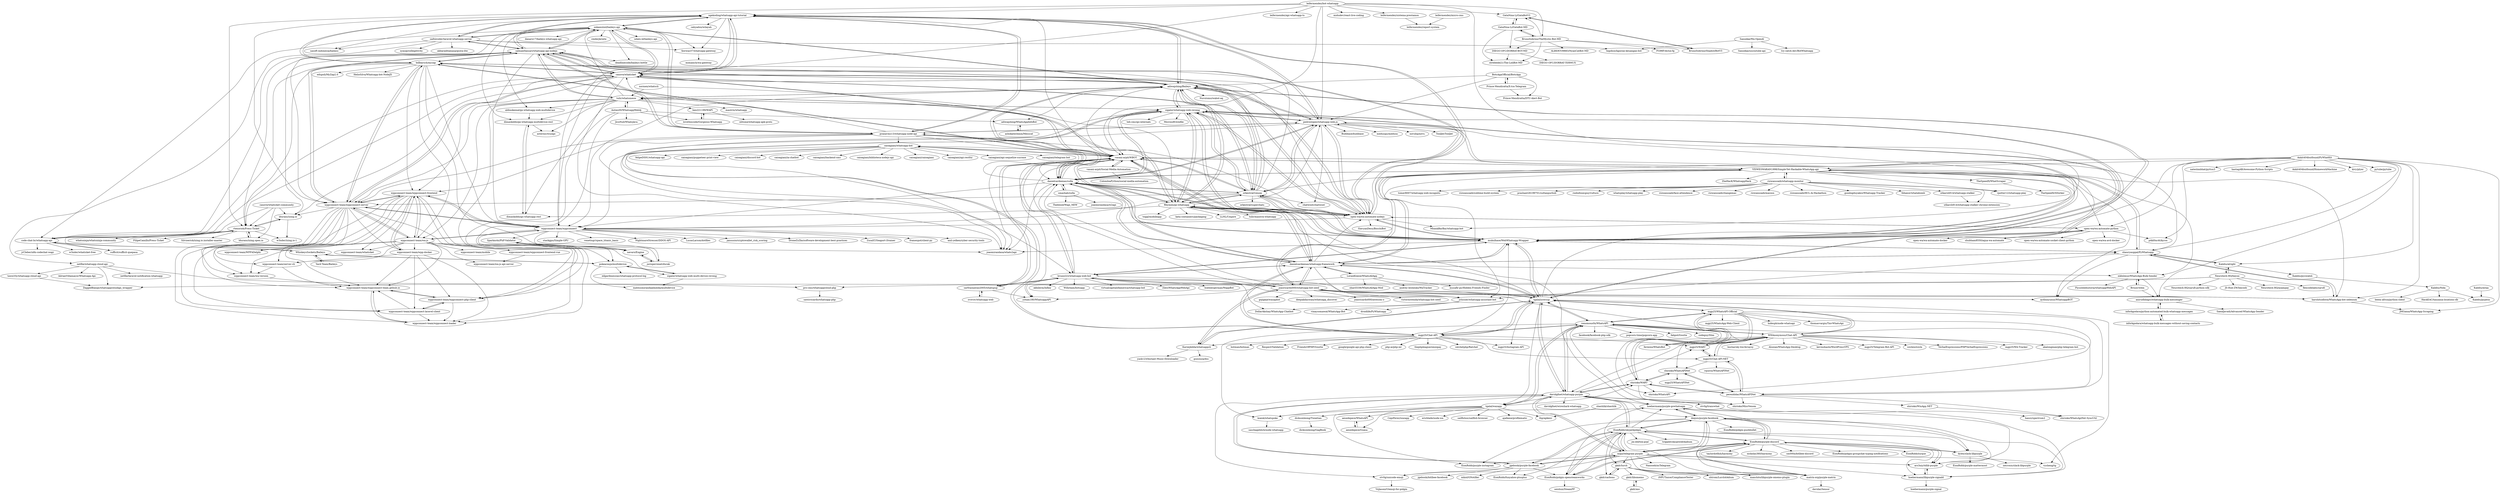 digraph G {
"GataNina-Li/GataBotV2" -> "GataNina-Li/GataBot-MD"
"GataNina-Li/GataBotV2" -> "BrunoSobrino/ShadowBotV3"
"ookamiiixd/baileys-api" -> "saifulcoder/laravel-whatsapp-server"
"ookamiiixd/baileys-api" -> "salman0ansari/whatsapp-api-nodejs"
"ookamiiixd/baileys-api" -> "ngekoding/whatsapp-api-tutorial"
"ookamiiixd/baileys-api" -> "ndalu-id/baileys-api"
"ookamiiixd/baileys-api" -> "fawwaz37/whatsapp-gateway"
"ookamiiixd/baileys-api" -> "code-chat-br/whatsapp-api"
"ookamiiixd/baileys-api" -> "adiwajshing/Baileys"
"ookamiiixd/baileys-api" -> "dimaskiddo/go-whatsapp-multidevice-rest"
"ookamiiixd/baileys-api" -> "danarn17/baileys-whatsapp-api"
"ookamiiixd/baileys-api" -> "pranavms13/whatsapp-node-api"
"ookamiiixd/baileys-api" -> "deadlinecode/baileys-bottle"
"ookamiiixd/baileys-api" -> "canove/whaticket"
"ookamiiixd/baileys-api" -> "wppconnect-team/wppconnect-server"
"ookamiiixd/baileys-api" -> "cinderjk/zete"
"ookamiiixd/baileys-api" -> "aldinokemal/go-whatsapp-web-multidevice"
"pedroslopez/whatsapp-web.js" -> "adiwajshing/Baileys"
"pedroslopez/whatsapp-web.js" -> "orkestral/venom"
"pedroslopez/whatsapp-web.js" -> "open-wa/wa-automate-nodejs"
"pedroslopez/whatsapp-web.js" -> "danielcardeenas/sulla"
"pedroslopez/whatsapp-web.js" -> "ngekoding/whatsapp-api-tutorial"
"pedroslopez/whatsapp-web.js" -> "canove/whaticket"
"pedroslopez/whatsapp-web.js" -> "wppconnect-team/wppconnect"
"pedroslopez/whatsapp-web.js" -> "mukulhase/WebWhatsapp-Wrapper"
"pedroslopez/whatsapp-web.js" -> "sigalor/whatsapp-web-reveng"
"pedroslopez/whatsapp-web.js" -> "ToolJet/ToolJet" ["e"=1]
"pedroslopez/whatsapp-web.js" -> "pranavms13/whatsapp-node-api"
"pedroslopez/whatsapp-web.js" -> "Budibase/budibase" ["e"=1]
"pedroslopez/whatsapp-web.js" -> "medusajs/medusa" ["e"=1]
"pedroslopez/whatsapp-web.js" -> "novuhq/novu" ["e"=1]
"pedroslopez/whatsapp-web.js" -> "chatwoot/chatwoot" ["e"=1]
"adiwajshing/Baileys" -> "pedroslopez/whatsapp-web.js"
"adiwajshing/Baileys" -> "open-wa/wa-automate-nodejs"
"adiwajshing/Baileys" -> "orkestral/venom"
"adiwajshing/Baileys" -> "salman0ansari/whatsapp-api-nodejs"
"adiwajshing/Baileys" -> "wppconnect-team/wppconnect"
"adiwajshing/Baileys" -> "sigalor/whatsapp-web-reveng"
"adiwajshing/Baileys" -> "ookamiiixd/baileys-api"
"adiwajshing/Baileys" -> "danielcardeenas/sulla"
"adiwajshing/Baileys" -> "canove/whaticket"
"adiwajshing/Baileys" -> "adiwajshing/WhatsAppInfoBot"
"adiwajshing/Baileys" -> "Rhymen/go-whatsapp"
"adiwajshing/Baileys" -> "tulir/whatsmeow"
"adiwajshing/Baileys" -> "Nurutomo/wabot-aq" ["e"=1]
"adiwajshing/Baileys" -> "mukulhase/WebWhatsapp-Wrapper"
"adiwajshing/Baileys" -> "ngekoding/whatsapp-api-tutorial"
"Kalebu/Nida" -> "HackEAC/tanzania-locations-db"
"Kalebu/Nida" -> "beem-africa/python-client"
"Kalebu/Nida" -> "Kalebu/pypesa"
"aesedepece/WhatsAPI" -> "aesedepece/Guasa"
"WHAnonymous/Chat-API" -> "mgp25/WART"
"WHAnonymous/Chat-API" -> "mgp25/Chat-API-NET"
"WHAnonymous/Chat-API" -> "mgp25/Telegram-Bot-API"
"WHAnonymous/Chat-API" -> "tgalal/yowsup"
"WHAnonymous/Chat-API" -> "venomous0x/WhatsAPI"
"WHAnonymous/Chat-API" -> "KarimJedda/whatsappcli"
"WHAnonymous/Chat-API" -> "icicleio/icicle" ["e"=1]
"WHAnonymous/Chat-API" -> "fermino/WhatsBot"
"WHAnonymous/Chat-API" -> "VerbalExpressions/PHPVerbalExpressions" ["e"=1]
"WHAnonymous/Chat-API" -> "mgp25/WA-Tracker"
"WHAnonymous/Chat-API" -> "akalongman/php-telegram-bot" ["e"=1]
"WHAnonymous/Chat-API" -> "davidgfnet/whatsapp-purple"
"WHAnonymous/Chat-API" -> "bocharsky-bw/Arrayzy" ["e"=1]
"WHAnonymous/Chat-API" -> "Aluxian/WhatsApp-Desktop" ["e"=1]
"WHAnonymous/Chat-API" -> "kevinohashi/WordPressVPS" ["e"=1]
"leifermendez/bot-whatsapp" -> "leifermendez/api-whatsapp-ts"
"leifermendez/bot-whatsapp" -> "pedroslopez/whatsapp-web.js"
"leifermendez/bot-whatsapp" -> "leifermendez/sistema-prestamos"
"leifermendez/bot-whatsapp" -> "canove/whaticket"
"leifermendez/bot-whatsapp" -> "vasani-arpit/WBOT"
"leifermendez/bot-whatsapp" -> "GataNina-Li/GataBotV2"
"leifermendez/bot-whatsapp" -> "ngekoding/whatsapp-api-tutorial"
"leifermendez/bot-whatsapp" -> "midudev/react-live-coding" ["e"=1]
"leifermendez/bot-whatsapp" -> "rtenorioh/Press-Ticket"
"leifermendez/bot-whatsapp" -> "MhankBarBar/whatsapp-bot" ["e"=1]
"leifermendez/bot-whatsapp" -> "BrunoSobrino/TheMystic-Bot-MD"
"orkestral/venom" -> "pedroslopez/whatsapp-web.js"
"orkestral/venom" -> "open-wa/wa-automate-nodejs"
"orkestral/venom" -> "adiwajshing/Baileys"
"orkestral/venom" -> "wppconnect-team/wppconnect"
"orkestral/venom" -> "danielcardeenas/sulla"
"orkestral/venom" -> "billbarsch/myzap"
"orkestral/venom" -> "canove/whaticket"
"orkestral/venom" -> "mukulhase/WebWhatsapp-Wrapper"
"orkestral/venom" -> "wppconnect-team/wppconnect-server"
"orkestral/venom" -> "sigalor/whatsapp-web-reveng"
"orkestral/venom" -> "salman0ansari/whatsapp-api-nodejs"
"orkestral/venom" -> "vasani-arpit/WBOT"
"orkestral/venom" -> "chatwoot/chatwoot" ["e"=1]
"orkestral/venom" -> "Rhymen/go-whatsapp"
"orkestral/venom" -> "orkestral/superchats"
"shashlik/shashlik" -> "thp/apkenv"
"GataNina-Li/GataBot-MD" -> "elrebelde21/The-LoliBot-MD"
"GataNina-Li/GataBot-MD" -> "GataNina-Li/GataBotV2"
"GataNina-Li/GataBot-MD" -> "BrunoSobrino/TheMystic-Bot-MD"
"GataNina-Li/GataBot-MD" -> "DIEGO-OFC/DORRAT-BOT-MD"
"Rhymen/go-whatsapp" -> "tulir/whatsmeow"
"Rhymen/go-whatsapp" -> "sigalor/whatsapp-web-reveng"
"Rhymen/go-whatsapp" -> "dimaskiddo/go-whatsapp-rest"
"Rhymen/go-whatsapp" -> "adiwajshing/Baileys"
"Rhymen/go-whatsapp" -> "mukulhase/WebWhatsapp-Wrapper"
"Rhymen/go-whatsapp" -> "tulir/mautrix-whatsapp" ["e"=1]
"Rhymen/go-whatsapp" -> "danielcardeenas/sulla"
"Rhymen/go-whatsapp" -> "open-wa/wa-automate-nodejs"
"Rhymen/go-whatsapp" -> "danielcardeenas/whatsapp-framework"
"Rhymen/go-whatsapp" -> "hoehermann/purple-gowhatsapp"
"Rhymen/go-whatsapp" -> "toggl/mobileapp" ["e"=1]
"Rhymen/go-whatsapp" -> "pedroslopez/whatsapp-web.js"
"Rhymen/go-whatsapp" -> "kata-containers/packaging" ["e"=1]
"Rhymen/go-whatsapp" -> "LLNL/Umpire" ["e"=1]
"Rhymen/go-whatsapp" -> "orkestral/venom"
"mgp25/Chat-API" -> "tgalal/yowsup"
"mgp25/Chat-API" -> "mgp25/Instagram-API" ["e"=1]
"mgp25/Chat-API" -> "mgp25/WART"
"mgp25/Chat-API" -> "sigalor/whatsapp-web-reveng"
"mgp25/Chat-API" -> "venomous0x/WhatsAPI"
"mgp25/Chat-API" -> "mgp25/Chat-API-NET"
"mgp25/Chat-API" -> "botman/botman" ["e"=1]
"mgp25/Chat-API" -> "danielcardeenas/whatsapp-framework"
"mgp25/Chat-API" -> "Respect/Validation" ["e"=1]
"mgp25/Chat-API" -> "FriendsOfPHP/Goutte" ["e"=1]
"mgp25/Chat-API" -> "google/google-api-php-client" ["e"=1]
"mgp25/Chat-API" -> "php-ai/php-ml" ["e"=1]
"mgp25/Chat-API" -> "mukulhase/WebWhatsapp-Wrapper"
"mgp25/Chat-API" -> "thephpleague/omnipay" ["e"=1]
"mgp25/Chat-API" -> "ratchetphp/Ratchet" ["e"=1]
"tgalal/yowsup" -> "mgp25/Chat-API"
"tgalal/yowsup" -> "venomous0x/WhatsAPI"
"tgalal/yowsup" -> "danielcardeenas/whatsapp-framework"
"tgalal/yowsup" -> "sigalor/whatsapp-web-reveng"
"tgalal/yowsup" -> "mukulhase/WebWhatsapp-Wrapper"
"tgalal/yowsup" -> "joaoricardo000/whatsapp-bot-seed"
"tgalal/yowsup" -> "davidgfnet/whatsapp-purple"
"tgalal/yowsup" -> "WHAnonymous/Chat-API"
"tgalal/yowsup" -> "tgalal/wazapp"
"tgalal/yowsup" -> "vysheng/tg" ["e"=1]
"tgalal/yowsup" -> "mgp25/WhatsAPI-Official"
"tgalal/yowsup" -> "Rhymen/go-whatsapp"
"tgalal/yowsup" -> "pedroslopez/whatsapp-web.js"
"tgalal/yowsup" -> "KarimJedda/whatsappcli"
"tgalal/yowsup" -> "mgp25/Instagram-API" ["e"=1]
"BotsAppOfficial/BotsApp" -> "Prince-Mendiratta/X-tra-Telegram"
"BotsAppOfficial/BotsApp" -> "Prince-Mendiratta/DTU-Alert-Bot"
"BotsAppOfficial/BotsApp" -> "adiwajshing/Baileys"
"BotsAppOfficial/BotsApp" -> "pedroslopez/whatsapp-web.js"
"Prince-Mendiratta/X-tra-Telegram" -> "BotsAppOfficial/BotsApp"
"Prince-Mendiratta/X-tra-Telegram" -> "Prince-Mendiratta/DTU-Alert-Bot"
"vasani-arpit/WBOT" -> "danielcardeenas/sulla"
"vasani-arpit/WBOT" -> "sarfraznawaz2005/whatspup"
"vasani-arpit/WBOT" -> "bruno222/whatsapp-web-bot"
"vasani-arpit/WBOT" -> "mukulhase/WebWhatsapp-Wrapper"
"vasani-arpit/WBOT" -> "joaomirandasa/whats2api"
"vasani-arpit/WBOT" -> "vasani-arpit/Social-Media-Automation"
"vasani-arpit/WBOT" -> "open-wa/wa-automate-nodejs"
"vasani-arpit/WBOT" -> "canove/whaticket"
"vasani-arpit/WBOT" -> "caioagiani/whatsapp-bot"
"vasani-arpit/WBOT" -> "danielcardeenas/whatsapp-framework"
"vasani-arpit/WBOT" -> "pranavms13/whatsapp-node-api"
"vasani-arpit/WBOT" -> "VISWESWARAN1998/Simple-Yet-Hackable-WhatsApp-api"
"vasani-arpit/WBOT" -> "yotam180/WhatsappAPI"
"vasani-arpit/WBOT" -> "adiwajshing/Baileys"
"vasani-arpit/WBOT" -> "orkestral/venom"
"Ankit404butfound/PyWhatKit" -> "shauryauppal/PyWhatsapp"
"Ankit404butfound/PyWhatKit" -> "Kalebu/alright"
"Ankit404butfound/PyWhatKit" -> "nateshmbhat/pyttsx3" ["e"=1]
"Ankit404butfound/PyWhatKit" -> "open-wa/wa-automate-python"
"Ankit404butfound/PyWhatKit" -> "hastagAB/Awesome-Python-Scripts" ["e"=1]
"Ankit404butfound/PyWhatKit" -> "mukulhase/WebWhatsapp-Wrapper"
"Ankit404butfound/PyWhatKit" -> "p4kl0nc4t/kyros"
"Ankit404butfound/PyWhatKit" -> "Ankit404butfound/HomeworkMachine"
"Ankit404butfound/PyWhatKit" -> "anirudhbagri/whatsapp-bulk-messenger"
"Ankit404butfound/PyWhatKit" -> "VISWESWARAN1998/Simple-Yet-Hackable-WhatsApp-api"
"Ankit404butfound/PyWhatKit" -> "kivy/plyer" ["e"=1]
"Ankit404butfound/PyWhatKit" -> "harshitsidhwa/WhatsApp-bot-selenium"
"Ankit404butfound/PyWhatKit" -> "JMGama/WhatsApp-Scraping"
"Ankit404butfound/PyWhatKit" -> "orkestral/venom"
"Ankit404butfound/PyWhatKit" -> "pytube/pytube" ["e"=1]
"normen/whatscli" -> "Rhymen/go-whatsapp"
"normen/whatscli" -> "tulir/whatsmeow"
"tulir/whatsmeow" -> "Rhymen/go-whatsapp"
"tulir/whatsmeow" -> "aldinokemal/go-whatsapp-web-multidevice"
"tulir/whatsmeow" -> "dimaskiddo/go-whatsapp-multidevice-rest"
"tulir/whatsmeow" -> "mautrix/whatsapp" ["e"=1]
"tulir/whatsmeow" -> "adiwajshing/Baileys"
"tulir/whatsmeow" -> "dimaskiddo/go-whatsapp-rest"
"tulir/whatsmeow" -> "wppconnect-team/wa-js"
"tulir/whatsmeow" -> "pokearaujo/multidevice"
"tulir/whatsmeow" -> "salman0ansari/whatsapp-api-nodejs"
"tulir/whatsmeow" -> "ookamiiixd/baileys-api"
"tulir/whatsmeow" -> "wppconnect-team/wppconnect-server"
"tulir/whatsmeow" -> "Auties00/WhatsappWeb4j"
"tulir/whatsmeow" -> "sigalor/whatsapp-web-reveng"
"tulir/whatsmeow" -> "asternic/wuzapi"
"tulir/whatsmeow" -> "ben221199/WAPI"
"KarimJedda/whatsappcli" -> "joaoricardo000/whatsapp-bot-seed"
"KarimJedda/whatsappcli" -> "yask123/Instant-Music-Downloader" ["e"=1]
"KarimJedda/whatsappcli" -> "tgalal/yowsup"
"KarimJedda/whatsappcli" -> "guisouza/dss" ["e"=1]
"salman0ansari/whatsapp-api-nodejs" -> "ookamiiixd/baileys-api"
"salman0ansari/whatsapp-api-nodejs" -> "wppconnect-team/wppconnect-server"
"salman0ansari/whatsapp-api-nodejs" -> "canove/whaticket"
"salman0ansari/whatsapp-api-nodejs" -> "code-chat-br/whatsapp-api"
"salman0ansari/whatsapp-api-nodejs" -> "adiwajshing/Baileys"
"salman0ansari/whatsapp-api-nodejs" -> "rtenorioh/Press-Ticket"
"salman0ansari/whatsapp-api-nodejs" -> "wppconnect-team/wppconnect"
"salman0ansari/whatsapp-api-nodejs" -> "ngekoding/whatsapp-api-tutorial"
"salman0ansari/whatsapp-api-nodejs" -> "saifulcoder/laravel-whatsapp-server"
"salman0ansari/whatsapp-api-nodejs" -> "ldurans/izing.io"
"salman0ansari/whatsapp-api-nodejs" -> "pranavms13/whatsapp-node-api"
"salman0ansari/whatsapp-api-nodejs" -> "billbarsch/myzap"
"salman0ansari/whatsapp-api-nodejs" -> "tulir/whatsmeow"
"salman0ansari/whatsapp-api-nodejs" -> "open-wa/wa-automate-nodejs"
"salman0ansari/whatsapp-api-nodejs" -> "deadlinecode/baileys-bottle"
"open-wa/wa-automate-python" -> "open-wa/wa-automate-socket-client-python"
"open-wa/wa-automate-python" -> "open-wa/wa-automate-nodejs"
"open-wa/wa-automate-python" -> "open-wa/wa-avd-docker"
"open-wa/wa-automate-python" -> "p4kl0nc4t/kyros"
"open-wa/wa-automate-python" -> "open-wa/wa-automate-docker"
"open-wa/wa-automate-python" -> "mukulhase/WebWhatsapp-Wrapper"
"open-wa/wa-automate-python" -> "shubham8550/aqua-wa-automate"
"venomous0x/WhatsAPI" -> "tgalal/yowsup"
"venomous0x/WhatsAPI" -> "mgp25/WhatsAPI-Official"
"venomous0x/WhatsAPI" -> "tgalal/wazapp"
"venomous0x/WhatsAPI" -> "davidgfnet/whatsapp-purple"
"venomous0x/WhatsAPI" -> "shirioko/MissVenom"
"venomous0x/WhatsAPI" -> "mgp25/Chat-API"
"venomous0x/WhatsAPI" -> "shirioko/WART"
"venomous0x/WhatsAPI" -> "perezdidac/WhatsAPINet"
"venomous0x/WhatsAPI" -> "WHAnonymous/Chat-API"
"venomous0x/WhatsAPI" -> "facebook/facebook-php-sdk" ["e"=1]
"venomous0x/WhatsAPI" -> "koenk/whatspoke"
"venomous0x/WhatsAPI" -> "shirioko/WhatsAPI"
"venomous0x/WhatsAPI" -> "popcorn-time/popcorn-app" ["e"=1]
"venomous0x/WhatsAPI" -> "fabpot/Goutte" ["e"=1]
"venomous0x/WhatsAPI" -> "codeguy/Slim" ["e"=1]
"ben221199/WAPI" -> "lovethiscode/Gorgeous-Whatsapp"
"ben221199/WAPI" -> "nlitsme/whatsapp-apk-proto"
"sigalor/whatsapp-web-reveng" -> "Rhymen/go-whatsapp"
"sigalor/whatsapp-web-reveng" -> "mukulhase/WebWhatsapp-Wrapper"
"sigalor/whatsapp-web-reveng" -> "adiwajshing/Baileys"
"sigalor/whatsapp-web-reveng" -> "tgalal/yowsup"
"sigalor/whatsapp-web-reveng" -> "open-wa/wa-automate-nodejs"
"sigalor/whatsapp-web-reveng" -> "pedroslopez/whatsapp-web.js"
"sigalor/whatsapp-web-reveng" -> "danielcardeenas/sulla"
"sigalor/whatsapp-web-reveng" -> "orkestral/venom"
"sigalor/whatsapp-web-reveng" -> "mgp25/Chat-API"
"sigalor/whatsapp-web-reveng" -> "tulir/whatsmeow"
"sigalor/whatsapp-web-reveng" -> "danielcardeenas/whatsapp-framework"
"sigalor/whatsapp-web-reveng" -> "teh-cmc/go-internals" ["e"=1]
"sigalor/whatsapp-web-reveng" -> "vasani-arpit/WBOT"
"sigalor/whatsapp-web-reveng" -> "Microsoft/winfile" ["e"=1]
"sigalor/whatsapp-web-reveng" -> "bruno222/whatsapp-web-bot"
"mgp25/Chat-API-NET" -> "mgp25/WART"
"mgp25/Chat-API-NET" -> "perezdidac/WhatsAPINet"
"mgp25/Chat-API-NET" -> "shirioko/WhatsAPINet"
"mgp25/Chat-API-NET" -> "WHAnonymous/Chat-API"
"mgp25/Chat-API-NET" -> "rquiroz/WhatsAPINet"
"mukulhase/WebWhatsapp-Wrapper" -> "danielcardeenas/sulla"
"mukulhase/WebWhatsapp-Wrapper" -> "sigalor/whatsapp-web-reveng"
"mukulhase/WebWhatsapp-Wrapper" -> "vasani-arpit/WBOT"
"mukulhase/WebWhatsapp-Wrapper" -> "open-wa/wa-automate-nodejs"
"mukulhase/WebWhatsapp-Wrapper" -> "danielcardeenas/whatsapp-framework"
"mukulhase/WebWhatsapp-Wrapper" -> "Rhymen/go-whatsapp"
"mukulhase/WebWhatsapp-Wrapper" -> "shauryauppal/PyWhatsapp"
"mukulhase/WebWhatsapp-Wrapper" -> "orkestral/venom"
"mukulhase/WebWhatsapp-Wrapper" -> "pedroslopez/whatsapp-web.js"
"mukulhase/WebWhatsapp-Wrapper" -> "VISWESWARAN1998/Simple-Yet-Hackable-WhatsApp-api"
"mukulhase/WebWhatsapp-Wrapper" -> "adiwajshing/Baileys"
"mukulhase/WebWhatsapp-Wrapper" -> "open-wa/wa-automate-python"
"mukulhase/WebWhatsapp-Wrapper" -> "tgalal/yowsup"
"mukulhase/WebWhatsapp-Wrapper" -> "bruno222/whatsapp-web-bot"
"mukulhase/WebWhatsapp-Wrapper" -> "joaomirandasa/whats2api"
"dequis/purple-facebook" -> "EionRobb/skype4pidgin"
"dequis/purple-facebook" -> "EionRobb/purple-discord"
"dequis/purple-facebook" -> "hoehermann/purple-gowhatsapp"
"dequis/purple-facebook" -> "majn/telegram-purple"
"dequis/purple-facebook" -> "dylex/slack-libpurple"
"dequis/purple-facebook" -> "matrix-org/purple-matrix"
"dequis/purple-facebook" -> "hoehermann/libpurple-signald"
"dequis/purple-facebook" -> "EionRobb/purple-instagram"
"dequis/purple-facebook" -> "EionRobb/pidgin-opensteamworks"
"dequis/purple-facebook" -> "ars3niy/tdlib-purple"
"dequis/purple-facebook" -> "EionRobb/pidgin-pushbullet"
"danielcardeenas/whatsapp-framework" -> "danielcardeenas/sulla"
"danielcardeenas/whatsapp-framework" -> "VISWESWARAN1998/Simple-Yet-Hackable-WhatsApp-api"
"danielcardeenas/whatsapp-framework" -> "mukulhase/WebWhatsapp-Wrapper"
"danielcardeenas/whatsapp-framework" -> "tgalal/yowsup"
"danielcardeenas/whatsapp-framework" -> "joaoricardo000/whatsapp-bot-seed"
"danielcardeenas/whatsapp-framework" -> "vasani-arpit/WBOT"
"danielcardeenas/whatsapp-framework" -> "jctissier/whatsapp-assistant-bot"
"danielcardeenas/whatsapp-framework" -> "bruno222/whatsapp-web-bot"
"danielcardeenas/whatsapp-framework" -> "Rhymen/go-whatsapp"
"danielcardeenas/whatsapp-framework" -> "sigalor/whatsapp-web-reveng"
"danielcardeenas/whatsapp-framework" -> "shauryauppal/PyWhatsapp"
"danielcardeenas/whatsapp-framework" -> "nikhilmuz/WhatsApp-Bulk-Sender"
"danielcardeenas/whatsapp-framework" -> "mgp25/Chat-API"
"danielcardeenas/whatsapp-framework" -> "LoranKloeze/WhatsAllApp"
"danielcardeenas/whatsapp-framework" -> "open-wa/wa-automate-nodejs"
"netflie/whatsapp-cloud-api" -> "pro-cms/whatsappcloud-php"
"netflie/whatsapp-cloud-api" -> "netflie/laravel-notification-whatsapp"
"netflie/whatsapp-cloud-api" -> "DaggieBlanqx/whatsappcloudapi_wrapper"
"netflie/whatsapp-cloud-api" -> "tawn33y/whatsapp-cloud-api"
"netflie/whatsapp-cloud-api" -> "AdrianVillamayor/Whatsapp-Api"
"majn/telegram-purple" -> "EionRobb/skype4pidgin"
"majn/telegram-purple" -> "ars3niy/tdlib-purple"
"majn/telegram-purple" -> "dequis/purple-facebook"
"majn/telegram-purple" -> "EionRobb/purple-discord"
"majn/telegram-purple" -> "EionRobb/pidgin-opensteamworks"
"majn/telegram-purple" -> "davidgfnet/whatsapp-purple"
"majn/telegram-purple" -> "jgeboski/purple-facebook"
"majn/telegram-purple" -> "stv0g/unicode-emoji"
"majn/telegram-purple" -> "hoehermann/purple-gowhatsapp"
"majn/telegram-purple" -> "gkdr/lurch"
"majn/telegram-purple" -> "hoehermann/libpurple-signald"
"majn/telegram-purple" -> "matrix-org/purple-matrix"
"majn/telegram-purple" -> "vysheng/tg" ["e"=1]
"majn/telegram-purple" -> "EionRobb/purple-instagram"
"majn/telegram-purple" -> "Nanoseb/ncTelegram" ["e"=1]
"saifulcoder/laravel-whatsapp-server" -> "ookamiiixd/baileys-api"
"saifulcoder/laravel-whatsapp-server" -> "fawwaz37/whatsapp-gateway"
"saifulcoder/laravel-whatsapp-server" -> "uasoft-indonesia/badaso" ["e"=1]
"saifulcoder/laravel-whatsapp-server" -> "ngekoding/whatsapp-api-tutorial"
"saifulcoder/laravel-whatsapp-server" -> "syauqi/collegetivity" ["e"=1]
"saifulcoder/laravel-whatsapp-server" -> "akbaraditamasp/guwa-lite"
"saifulcoder/laravel-whatsapp-server" -> "salman0ansari/whatsapp-api-nodejs"
"saifulcoder/laravel-whatsapp-server" -> "tegohsx/laporan-keuangan-bot"
"saifulcoder/laravel-whatsapp-server" -> "netflie/whatsapp-cloud-api"
"tgalal/wazapp" -> "CepiPerez/wazapp"
"tgalal/wazapp" -> "ericblade/node-wa"
"tgalal/wazapp" -> "koenk/whatspoke"
"tgalal/wazapp" -> "dicksonleong/Tweetian"
"tgalal/wazapp" -> "venomous0x/WhatsAPI"
"tgalal/wazapp" -> "sailfishos/sailfish-browser" ["e"=1]
"tgalal/wazapp" -> "shirioko/WART"
"tgalal/wazapp" -> "thp/apkenv"
"tgalal/wazapp" -> "ajalkane/profilematic"
"tgalal/wazapp" -> "aesedepece/WhatsAPI"
"tgalal/wazapp" -> "aesedepece/Guasa"
"vasani-arpit/Social-Media-Automation" -> "ColombiaPython/social-media-automation"
"vasani-arpit/Social-Media-Automation" -> "vasani-arpit/WBOT"
"perezdidac/WhatsAPINet" -> "shirioko/WhatsAPINet"
"perezdidac/WhatsAPINet" -> "shirioko/WinApp.NET"
"perezdidac/WhatsAPINet" -> "shirioko/MissVenom"
"perezdidac/WhatsAPINet" -> "shirioko/WART"
"perezdidac/WhatsAPINet" -> "mgp25/Chat-API-NET"
"perezdidac/WhatsAPINet" -> "shirioko/WhatsApiNet-SyncUtil"
"mgp25/WART" -> "mgp25/Chat-API-NET"
"mgp25/WART" -> "WHAnonymous/Chat-API"
"VISWESWARAN1998/Simple-Yet-Hackable-WhatsApp-api" -> "danielcardeenas/whatsapp-framework"
"VISWESWARAN1998/Simple-Yet-Hackable-WhatsApp-api" -> "shauryauppal/PyWhatsapp"
"VISWESWARAN1998/Simple-Yet-Hackable-WhatsApp-api" -> "mukulhase/WebWhatsapp-Wrapper"
"VISWESWARAN1998/Simple-Yet-Hackable-WhatsApp-api" -> "vasani-arpit/WBOT"
"VISWESWARAN1998/Simple-Yet-Hackable-WhatsApp-api" -> "jctissier/whatsapp-assistant-bot"
"VISWESWARAN1998/Simple-Yet-Hackable-WhatsApp-api" -> "danielcardeenas/sulla"
"VISWESWARAN1998/Simple-Yet-Hackable-WhatsApp-api" -> "ZheHacK/WhatsappHack" ["e"=1]
"VISWESWARAN1998/Simple-Yet-Hackable-WhatsApp-api" -> "nikhilmuz/WhatsApp-Bulk-Sender"
"VISWESWARAN1998/Simple-Yet-Hackable-WhatsApp-api" -> "joaoricardo000/whatsapp-bot-seed"
"VISWESWARAN1998/Simple-Yet-Hackable-WhatsApp-api" -> "aydinnyunus/WhatsappBOT" ["e"=1]
"VISWESWARAN1998/Simple-Yet-Hackable-WhatsApp-api" -> "rizwansoaib/whatsapp-monitor"
"VISWESWARAN1998/Simple-Yet-Hackable-WhatsApp-api" -> "TheSpeedX/WhatScraper"
"VISWESWARAN1998/Simple-Yet-Hackable-WhatsApp-api" -> "rpotter12/whatsapp-play" ["e"=1]
"VISWESWARAN1998/Simple-Yet-Hackable-WhatsApp-api" -> "open-wa/wa-automate-python"
"VISWESWARAN1998/Simple-Yet-Hackable-WhatsApp-api" -> "harshitsidhwa/WhatsApp-bot-selenium"
"zvovov/whatsapp-web" -> "sarfraznawaz2005/whatspup"
"Neurotech-HQ/heyoo" -> "JS-Hub-ZW/heyooh"
"Neurotech-HQ/heyoo" -> "DaggieBlanqx/whatsappcloudapi_wrapper"
"Neurotech-HQ/heyoo" -> "pro-cms/whatsappcloud-php"
"Neurotech-HQ/heyoo" -> "Neurotech-HQ/azampay"
"Neurotech-HQ/heyoo" -> "Kalebu/alright"
"Neurotech-HQ/heyoo" -> "flexcodelabs/sarufi"
"Neurotech-HQ/heyoo" -> "Neurotech-HQ/sarufi-python-sdk"
"ars3niy/tdlib-purple" -> "hoehermann/libpurple-signald"
"open-wa/wa-automate-nodejs" -> "orkestral/venom"
"open-wa/wa-automate-nodejs" -> "adiwajshing/Baileys"
"open-wa/wa-automate-nodejs" -> "danielcardeenas/sulla"
"open-wa/wa-automate-nodejs" -> "pedroslopez/whatsapp-web.js"
"open-wa/wa-automate-nodejs" -> "wppconnect-team/wppconnect"
"open-wa/wa-automate-nodejs" -> "mukulhase/WebWhatsapp-Wrapper"
"open-wa/wa-automate-nodejs" -> "MhankBarBar/whatsapp-bot" ["e"=1]
"open-wa/wa-automate-nodejs" -> "vasani-arpit/WBOT"
"open-wa/wa-automate-nodejs" -> "canove/whaticket"
"open-wa/wa-automate-nodejs" -> "sigalor/whatsapp-web-reveng"
"open-wa/wa-automate-nodejs" -> "open-wa/wa-automate-python"
"open-wa/wa-automate-nodejs" -> "ngekoding/whatsapp-api-tutorial"
"open-wa/wa-automate-nodejs" -> "Rhymen/go-whatsapp"
"open-wa/wa-automate-nodejs" -> "SlavyanDesu/BocchiBot" ["e"=1]
"open-wa/wa-automate-nodejs" -> "salman0ansari/whatsapp-api-nodejs"
"davidgfnet/whatsapp-purple" -> "shirioko/WART"
"davidgfnet/whatsapp-purple" -> "EionRobb/skype4pidgin"
"davidgfnet/whatsapp-purple" -> "davidgfnet/wireshark-whatsapp"
"davidgfnet/whatsapp-purple" -> "majn/telegram-purple"
"davidgfnet/whatsapp-purple" -> "shirioko/MissVenom"
"davidgfnet/whatsapp-purple" -> "jgeboski/purple-facebook"
"davidgfnet/whatsapp-purple" -> "venomous0x/WhatsAPI"
"davidgfnet/whatsapp-purple" -> "tgalal/yowsup"
"davidgfnet/whatsapp-purple" -> "stv0g/transwhat"
"davidgfnet/whatsapp-purple" -> "mgp25/WART"
"davidgfnet/whatsapp-purple" -> "stv0g/unicode-emoji"
"davidgfnet/whatsapp-purple" -> "tgalal/wazapp"
"davidgfnet/whatsapp-purple" -> "koenk/whatspoke"
"davidgfnet/whatsapp-purple" -> "dequis/purple-facebook"
"davidgfnet/whatsapp-purple" -> "hoehermann/purple-gowhatsapp"
"mgp25/WhatsAPI-Official" -> "shirioko/WART"
"mgp25/WhatsAPI-Official" -> "venomous0x/WhatsAPI"
"mgp25/WhatsAPI-Official" -> "shirioko/WhatsAPI"
"mgp25/WhatsAPI-Official" -> "hidespb/node-whatsapi"
"mgp25/WhatsAPI-Official" -> "shirioko/WhatsAPINet"
"mgp25/WhatsAPI-Official" -> "thomasvargiu/TmvWhatsApi"
"mgp25/WhatsAPI-Official" -> "perezdidac/WhatsAPINet"
"mgp25/WhatsAPI-Official" -> "tgalal/yowsup"
"mgp25/WhatsAPI-Official" -> "mgp25/WhatsApp-Web-Client"
"mgp25/WhatsAPI-Official" -> "fermino/WhatsBot"
"hoehermann/purple-gowhatsapp" -> "EionRobb/purple-instagram"
"hoehermann/purple-gowhatsapp" -> "hoehermann/libpurple-signald"
"hoehermann/purple-gowhatsapp" -> "ars3niy/tdlib-purple"
"hoehermann/purple-gowhatsapp" -> "dequis/purple-facebook"
"danielcardeenas/sulla" -> "open-wa/wa-automate-nodejs"
"danielcardeenas/sulla" -> "danielcardeenas/whatsapp-framework"
"danielcardeenas/sulla" -> "mukulhase/WebWhatsapp-Wrapper"
"danielcardeenas/sulla" -> "vasani-arpit/WBOT"
"danielcardeenas/sulla" -> "orkestral/venom"
"danielcardeenas/sulla" -> "smashah/sulla"
"danielcardeenas/sulla" -> "wppconnect-team/wppconnect"
"danielcardeenas/sulla" -> "pedroslopez/whatsapp-web.js"
"danielcardeenas/sulla" -> "joaomirandasa/whats2api"
"danielcardeenas/sulla" -> "adiwajshing/Baileys"
"danielcardeenas/sulla" -> "billbarsch/myzap"
"danielcardeenas/sulla" -> "Rhymen/go-whatsapp"
"danielcardeenas/sulla" -> "sigalor/whatsapp-web-reveng"
"danielcardeenas/sulla" -> "VISWESWARAN1998/Simple-Yet-Hackable-WhatsApp-api"
"danielcardeenas/sulla" -> "caioagiani/whatsapp-bot"
"ngekoding/whatsapp-api-tutorial" -> "ookamiiixd/baileys-api"
"ngekoding/whatsapp-api-tutorial" -> "pranavms13/whatsapp-node-api"
"ngekoding/whatsapp-api-tutorial" -> "salman0ansari/whatsapp-api-nodejs"
"ngekoding/whatsapp-api-tutorial" -> "saifulcoder/laravel-whatsapp-server"
"ngekoding/whatsapp-api-tutorial" -> "pedroslopez/whatsapp-web.js"
"ngekoding/whatsapp-api-tutorial" -> "canove/whaticket"
"ngekoding/whatsapp-api-tutorial" -> "open-wa/wa-automate-nodejs"
"ngekoding/whatsapp-api-tutorial" -> "adiwajshing/Baileys"
"ngekoding/whatsapp-api-tutorial" -> "uasoft-indonesia/badaso" ["e"=1]
"ngekoding/whatsapp-api-tutorial" -> "cahyadsn/wilayah" ["e"=1]
"ngekoding/whatsapp-api-tutorial" -> "wppconnect-team/wppconnect-server"
"ngekoding/whatsapp-api-tutorial" -> "fawwaz37/whatsapp-gateway"
"ngekoding/whatsapp-api-tutorial" -> "billbarsch/myzap"
"ngekoding/whatsapp-api-tutorial" -> "vasani-arpit/WBOT"
"ngekoding/whatsapp-api-tutorial" -> "wppconnect-team/wppconnect"
"caioagiani/whatsapp-bot" -> "caioagiani/api-restful"
"caioagiani/whatsapp-bot" -> "caioagiani/api-sequelize-sucrase"
"caioagiani/whatsapp-bot" -> "caioagiani/telegram-bot"
"caioagiani/whatsapp-bot" -> "joaomirandasa/whats2api"
"caioagiani/whatsapp-bot" -> "felipeDS91/whatsapp-api"
"caioagiani/whatsapp-bot" -> "caioagiani/puppeteer-print-view"
"caioagiani/whatsapp-bot" -> "caioagiani/discord-bot"
"caioagiani/whatsapp-bot" -> "vasani-arpit/WBOT"
"caioagiani/whatsapp-bot" -> "caioagiani/ia-chatbot"
"caioagiani/whatsapp-bot" -> "caioagiani/backend-sms"
"caioagiani/whatsapp-bot" -> "caioagiani/biblioteca-nodejs-api"
"caioagiani/whatsapp-bot" -> "caioagiani/caioagiani"
"jctissier/whatsapp-assistant-bot" -> "vinaysomawat/WhatsApp-Bot"
"jctissier/whatsapp-assistant-bot" -> "DollarAkshay/WhatsApp-Chatbot"
"jctissier/whatsapp-assistant-bot" -> "droidlife/PyWhatsapp"
"BrunoSobrino/TheMystic-Bot-MD" -> "GataNina-Li/GataBot-MD"
"BrunoSobrino/TheMystic-Bot-MD" -> "elrebelde21/The-LoliBot-MD"
"BrunoSobrino/TheMystic-Bot-MD" -> "GataNina-Li/GataBotV2"
"BrunoSobrino/TheMystic-Bot-MD" -> "DIEGO-OFC/DORRAT-BOT-MD"
"BrunoSobrino/TheMystic-Bot-MD" -> "BrunoSobrino/ShadowBotV3"
"BrunoSobrino/TheMystic-Bot-MD" -> "ALBERTO9883/NyanCatBot-MD"
"BrunoSobrino/TheMystic-Bot-MD" -> "FG98F/dylux-fg"
"nikhilmuz/WhatsApp-Bulk-Sender" -> "Briuor/wbm"
"nikhilmuz/WhatsApp-Bulk-Sender" -> "Piyushhbhutoria/whatsappWebAPI"
"nikhilmuz/WhatsApp-Bulk-Sender" -> "anirudhbagri/whatsapp-bulk-messenger"
"EionRobb/purple-discord" -> "EionRobb/pidgin-opensteamworks"
"EionRobb/purple-discord" -> "taylordotfish/harmony"
"EionRobb/purple-discord" -> "dequis/purple-facebook"
"EionRobb/purple-discord" -> "matrix-org/purple-matrix"
"EionRobb/purple-discord" -> "nickolas360/harmony"
"EionRobb/purple-discord" -> "hoehermann/libpurple-signald"
"EionRobb/purple-discord" -> "dylex/slack-libpurple"
"EionRobb/purple-discord" -> "ars3niy/tdlib-purple"
"EionRobb/purple-discord" -> "EionRobb/skype4pidgin"
"EionRobb/purple-discord" -> "majn/telegram-purple"
"EionRobb/purple-discord" -> "sm00th/bitlbee-discord" ["e"=1]
"EionRobb/purple-discord" -> "hoehermann/purple-gowhatsapp"
"EionRobb/purple-discord" -> "EionRobb/pidgin-groupchat-typing-notifications"
"EionRobb/purple-discord" -> "EionRobb/icyque"
"rizwansoaib/whatsapp-monitor" -> "rndinfosecguy/vulture"
"rizwansoaib/whatsapp-monitor" -> "whatsplay/whatsapp-play"
"rizwansoaib/whatsapp-monitor" -> "utkarsh914/whatsapp-stalker"
"rizwansoaib/whatsapp-monitor" -> "rizwansoaib/face-attendence"
"rizwansoaib/whatsapp-monitor" -> "VISWESWARAN1998/Simple-Yet-Hackable-WhatsApp-api"
"rizwansoaib/whatsapp-monitor" -> "rpotter12/whatsapp-play" ["e"=1]
"rizwansoaib/whatsapp-monitor" -> "rizwansoaib/changemac"
"rizwansoaib/whatsapp-monitor" -> "utkarsh914/whatsapp-stalker-chrome-extension"
"rizwansoaib/whatsapp-monitor" -> "rizwansoaib/macosx"
"rizwansoaib/whatsapp-monitor" -> "rizwansoaib/HCL-Ai-Hackathon"
"rizwansoaib/whatsapp-monitor" -> "gundogduyakici/Whatsapp-Tracker"
"rizwansoaib/whatsapp-monitor" -> "tbhaxor/whatabomb"
"rizwansoaib/whatsapp-monitor" -> "tomer8007/whatsapp-web-incognito"
"rizwansoaib/whatsapp-monitor" -> "rizwansoaib/sublime-build-system"
"rizwansoaib/whatsapp-monitor" -> "prashant26199701/sultanpurhub"
"bruno222/whatsapp-web-bot" -> "yotam180/WhatsappAPI"
"bruno222/whatsapp-web-bot" -> "vasani-arpit/WBOT"
"bruno222/whatsapp-web-bot" -> "boehlergerman/WappBot"
"bruno222/whatsapp-web-bot" -> "sarfraznawaz2005/whatspup"
"bruno222/whatsapp-web-bot" -> "akhilerm/Infiny"
"bruno222/whatsapp-web-bot" -> "Willyham/botsapp"
"bruno222/whatsapp-web-bot" -> "danielcardeenas/whatsapp-framework"
"bruno222/whatsapp-web-bot" -> "joaoricardo000/whatsapp-bot-seed"
"bruno222/whatsapp-web-bot" -> "jctissier/whatsapp-assistant-bot"
"bruno222/whatsapp-web-bot" -> "harshitsidhwa/WhatsApp-bot-selenium"
"bruno222/whatsapp-web-bot" -> "danielcardeenas/sulla"
"bruno222/whatsapp-web-bot" -> "mukulhase/WebWhatsapp-Wrapper"
"bruno222/whatsapp-web-bot" -> "DollarAkshay/WhatsApp-Chatbot"
"bruno222/whatsapp-web-bot" -> "virtualcapitalofamerica/whatsapp-bot"
"bruno222/whatsapp-web-bot" -> "Zibri/WhatsAppWebApi"
"dimaskiddo/go-whatsapp-multidevice-rest" -> "dimaskiddo/go-whatsapp-rest"
"dimaskiddo/go-whatsapp-multidevice-rest" -> "asternic/wuzapi"
"canove/whaticket" -> "rtenorioh/Press-Ticket"
"canove/whaticket" -> "wppconnect-team/wppconnect"
"canove/whaticket" -> "billbarsch/myzap"
"canove/whaticket" -> "wppconnect-team/wppconnect-server"
"canove/whaticket" -> "salman0ansari/whatsapp-api-nodejs"
"canove/whaticket" -> "wppconnect-team/wppconnect-frontend"
"canove/whaticket" -> "ldurans/izing.io"
"canove/whaticket" -> "orkestral/venom"
"canove/whaticket" -> "code-chat-br/whatsapp-api"
"canove/whaticket" -> "adiwajshing/Baileys"
"canove/whaticket" -> "open-wa/wa-automate-nodejs"
"canove/whaticket" -> "ookamiiixd/baileys-api"
"canove/whaticket" -> "vasani-arpit/WBOT"
"canove/whaticket" -> "ngekoding/whatsapp-api-tutorial"
"canove/whaticket" -> "joaomirandasa/whats2api"
"LoranKloeze/WhatsAllApp" -> "ohari5336/WhatsAllApp-Mod"
"LoranKloeze/WhatsAllApp" -> "andrey-leshenko/WaTracker"
"LoranKloeze/WhatsAllApp" -> "yotam180/WhatsappAPI"
"LoranKloeze/WhatsAllApp" -> "danielcardeenas/whatsapp-framework"
"LoranKloeze/WhatsAllApp" -> "musafir-py/Hidden-Friends-Finder"
"ashokatechmin/Messcat" -> "adiwajshing/WhatsAppInfoBot"
"pokearaujo/multidevice" -> "sigalor/whatsapp-web-multi-device-reveng"
"pokearaujo/multidevice" -> "mateusmirandaalmeida/multidevice"
"pokearaujo/multidevice" -> "edgardmessias/whatsapp-protocol-log"
"pokearaujo/multidevice" -> "WhiskeysSockets/Baileys"
"smashah/sulla" -> "joaomirandasa/w2api"
"smashah/sulla" -> "danielcardeenas/sulla"
"smashah/sulla" -> "Theblood/Wapi_NEW"
"wppconnect-team/wppconnect-frontend" -> "wppconnect-team/wppconnect-server"
"wppconnect-team/wppconnect-frontend" -> "wppconnect-team/wppconnect-loader"
"wppconnect-team/wppconnect-frontend" -> "wppconnect-team/wpp-docker"
"wppconnect-team/wppconnect-frontend" -> "wppconnect-team/wa-js"
"wppconnect-team/wppconnect-frontend" -> "wppconnect-team/wppconnect-php-client"
"wppconnect-team/wppconnect-frontend" -> "wppconnect-team/wppconnect-team.github.io"
"wppconnect-team/wppconnect-frontend" -> "wppconnect-team/wppconnect-laravel-client"
"wppconnect-team/wppconnect-frontend" -> "wppconnect-team/server-cli"
"wppconnect-team/wppconnect-frontend" -> "wppconnect-team/wa-version"
"wppconnect-team/wppconnect-frontend" -> "wppconnect-team/wppconnect"
"wppconnect-team/wppconnect-frontend" -> "wppconnect-team/whaticket"
"dylex/slack-libpurple" -> "necrosis/slack-libpurple"
"dylex/slack-libpurple" -> "EionRobb/purple-mattermost"
"dylex/slack-libpurple" -> "EionRobb/purple-discord"
"shauryauppal/PyWhatsapp" -> "harshitsidhwa/WhatsApp-bot-selenium"
"shauryauppal/PyWhatsapp" -> "Kalebu/alright"
"shauryauppal/PyWhatsapp" -> "mukulhase/WebWhatsapp-Wrapper"
"shauryauppal/PyWhatsapp" -> "VISWESWARAN1998/Simple-Yet-Hackable-WhatsApp-api"
"shauryauppal/PyWhatsapp" -> "nikhilmuz/WhatsApp-Bulk-Sender"
"shauryauppal/PyWhatsapp" -> "jctissier/whatsapp-assistant-bot"
"shauryauppal/PyWhatsapp" -> "aydinnyunus/WhatsappBOT" ["e"=1]
"shauryauppal/PyWhatsapp" -> "danielcardeenas/whatsapp-framework"
"shauryauppal/PyWhatsapp" -> "vasani-arpit/WBOT"
"Sansekai/Wa-OpenAI" -> "tegohsx/laporan-keuangan-bot"
"Sansekai/Wa-OpenAI" -> "Sansekai/ssyoutube-api"
"Sansekai/Wa-OpenAI" -> "try-catch-dev/BotWhatsapp"
"gkdr/lurch" -> "gkdr/carbons"
"gkdr/lurch" -> "gkdr/libomemo"
"gkdr/lurch" -> "matrix-org/purple-matrix"
"gkdr/lurch" -> "iNPUTmice/ComplianceTester" ["e"=1]
"gkdr/lurch" -> "shtrom/Lurch4Adium"
"gkdr/lurch" -> "manchito/libpurple-omemo-plugin"
"Kalebu/alright" -> "shauryauppal/PyWhatsapp"
"Kalebu/alright" -> "Neurotech-HQ/heyoo"
"Kalebu/alright" -> "Kalebu/pyswahili"
"sigalor/whatsapp-web-multi-device-reveng" -> "pokearaujo/multidevice"
"sigalor/whatsapp-web-multi-device-reveng" -> "mateusmirandaalmeida/multidevice"
"Auties00/WhatsappWeb4j" -> "pokearaujo/multidevice"
"Auties00/WhatsappWeb4j" -> "sigalor/whatsapp-web-multi-device-reveng"
"Auties00/WhatsappWeb4j" -> "JicuNull/WhatsJava"
"Auties00/WhatsappWeb4j" -> "tulir/whatsmeow"
"Auties00/WhatsappWeb4j" -> "lovethiscode/Gorgeous-Whatsapp"
"Auties00/WhatsappWeb4j" -> "adiwajshing/WhatsAppInfoBot"
"Sparkm4n/PhP-Validator" -> "navaro/Engine"
"jorisperrenet/durak" -> "navaro/Engine"
"jorisperrenet/durak" -> "Sparkm4n/PhP-Validator"
"navaro/Engine" -> "jorisperrenet/durak"
"navaro/Engine" -> "Sparkm4n/PhP-Validator"
"wppconnect-team/wppconnect" -> "wppconnect-team/wppconnect-server"
"wppconnect-team/wppconnect" -> "NightmareStresser/DDOS-API" ["e"=1]
"wppconnect-team/wppconnect" -> "navaro/Engine"
"wppconnect-team/wppconnect" -> "jorisperrenet/durak"
"wppconnect-team/wppconnect" -> "wppconnect-team/wppconnect-frontend"
"wppconnect-team/wppconnect" -> "Sparkm4n/PhP-Validator"
"wppconnect-team/wppconnect" -> "LucasLarson/dotfiles" ["e"=1]
"wppconnect-team/wppconnect" -> "januusio/cryptowallet_risk_scoring" ["e"=1]
"wppconnect-team/wppconnect" -> "DroneZzZko/software-development-best-practices" ["e"=1]
"wppconnect-team/wppconnect" -> "ZusaXT/Seaport-Drainer" ["e"=1]
"wppconnect-team/wppconnect" -> "framespot/client-py" ["e"=1]
"wppconnect-team/wppconnect" -> "anil-yelken/cyber-security-tools" ["e"=1]
"wppconnect-team/wppconnect" -> "stackgpu/Simple-GPU" ["e"=1]
"wppconnect-team/wppconnect" -> "wppconnect-team/wa-js"
"wppconnect-team/wppconnect" -> "venetisgr/space_titanic_basic" ["e"=1]
"billbarsch/myzap" -> "wppconnect-team/wppconnect"
"billbarsch/myzap" -> "wppconnect-team/wppconnect-server"
"billbarsch/myzap" -> "orkestral/venom"
"billbarsch/myzap" -> "canove/whaticket"
"billbarsch/myzap" -> "edupoli/MyZap2.0"
"billbarsch/myzap" -> "wppconnect-team/wppconnect-frontend"
"billbarsch/myzap" -> "rtenorioh/Press-Ticket"
"billbarsch/myzap" -> "salman0ansari/whatsapp-api-nodejs"
"billbarsch/myzap" -> "danielcardeenas/sulla"
"billbarsch/myzap" -> "open-wa/wa-automate-nodejs"
"billbarsch/myzap" -> "code-chat-br/whatsapp-api"
"billbarsch/myzap" -> "HelioSilva/Whatsapp-bot-NodeJS"
"billbarsch/myzap" -> "wppconnect-team/wa-js"
"billbarsch/myzap" -> "ngekoding/whatsapp-api-tutorial"
"billbarsch/myzap" -> "joaomirandasa/whats2api"
"sarfraznawaz2005/whatspup" -> "vasani-arpit/WBOT"
"sarfraznawaz2005/whatspup" -> "yotam180/WhatsappAPI"
"sarfraznawaz2005/whatspup" -> "bruno222/whatsapp-web-bot"
"sarfraznawaz2005/whatspup" -> "zvovov/whatsapp-web"
"Kalebu/mtaa" -> "Kalebu/pypesa"
"utkarsh914/whatsapp-stalker" -> "utkarsh914/whatsapp-stalker-chrome-extension"
"wppconnect-team/wppconnect-server" -> "wppconnect-team/wppconnect-frontend"
"wppconnect-team/wppconnect-server" -> "wppconnect-team/wppconnect"
"wppconnect-team/wppconnect-server" -> "wppconnect-team/wa-js"
"wppconnect-team/wppconnect-server" -> "wppconnect-team/wpp-docker"
"wppconnect-team/wppconnect-server" -> "wppconnect-team/wppconnect-php-client"
"wppconnect-team/wppconnect-server" -> "wppconnect-team/wppconnect-team.github.io"
"wppconnect-team/wppconnect-server" -> "wppconnect-team/server-cli"
"wppconnect-team/wppconnect-server" -> "billbarsch/myzap"
"wppconnect-team/wppconnect-server" -> "wppconnect-team/wppconnect-loader"
"wppconnect-team/wppconnect-server" -> "wppconnect-team/wppconnect-laravel-client"
"wppconnect-team/wppconnect-server" -> "wppconnect-team/wa-version"
"wppconnect-team/wppconnect-server" -> "salman0ansari/whatsapp-api-nodejs"
"wppconnect-team/wppconnect-server" -> "canove/whaticket"
"wppconnect-team/wppconnect-server" -> "ldurans/izing.io"
"wppconnect-team/wppconnect-server" -> "wppconnect-team/WPP4Delphi"
"TheSpeedX/WhatScraper" -> "TheSpeedX/SDorker" ["e"=1]
"canove/whaticket-community" -> "rtenorioh/Press-Ticket"
"canove/whaticket-community" -> "ldurans/izing.open.io"
"canove/whaticket-community" -> "ldurans/izing.io"
"canove/whaticket-community" -> "code-chat-br/whatsapp-api"
"wppconnect-team/wa-js" -> "wppconnect-team/wa-version"
"wppconnect-team/wa-js" -> "wppconnect-team/wppconnect-frontend"
"wppconnect-team/wa-js" -> "wppconnect-team/wppconnect-server"
"wppconnect-team/wa-js" -> "wppconnect-team/wppconnect-team.github.io"
"wppconnect-team/wa-js" -> "wppconnect-team/server-cli"
"wppconnect-team/wa-js" -> "wppconnect-team/WPP4Delphi"
"wppconnect-team/wa-js" -> "wppconnect-team/wa-js-api-server"
"wppconnect-team/wa-js" -> "wppconnect-team/mobile"
"wppconnect-team/wa-js" -> "wppconnect-team/wppconnect"
"wppconnect-team/wa-js" -> "wppconnect-team/wpp-docker"
"wppconnect-team/wa-js" -> "wppconnect-team/wppconnect-php-client"
"wppconnect-team/wa-js" -> "wppconnect-team/wppconnect-frontend-vue"
"wppconnect-team/wa-js" -> "wppconnect-team/whaticket"
"wppconnect-team/wa-js" -> "wppconnect-team/wppconnect-loader"
"WhiskeysSockets/Baileys" -> "Yard-Team/Baileys"
"WhiskeysSockets/Baileys" -> "code-chat-br/whatsapp-api"
"WhiskeysSockets/Baileys" -> "pokearaujo/multidevice"
"matrix-org/purple-matrix" -> "davidar/tensor" ["e"=1]
"matrix-org/purple-matrix" -> "EionRobb/purple-discord"
"EionRobb/pidgin-opensteamworks" -> "EionRobb/purple-discord"
"EionRobb/pidgin-opensteamworks" -> "EionRobb/skype4pidgin"
"EionRobb/pidgin-opensteamworks" -> "seishun/SteamPP"
"stv0g/transwhat" -> "hanzz/spectrum2"
"EionRobb/skype4pidgin" -> "majn/telegram-purple"
"EionRobb/skype4pidgin" -> "dequis/purple-facebook"
"EionRobb/skype4pidgin" -> "EionRobb/pidgin-opensteamworks"
"EionRobb/skype4pidgin" -> "jgeboski/purple-facebook"
"EionRobb/skype4pidgin" -> "EionRobb/purple-discord"
"EionRobb/skype4pidgin" -> "EionRobb/funyahoo-plusplus"
"EionRobb/skype4pidgin" -> "davidgfnet/whatsapp-purple"
"EionRobb/skype4pidgin" -> "jin-eld/tox-prpl" ["e"=1]
"EionRobb/skype4pidgin" -> "matrix-org/purple-matrix"
"EionRobb/skype4pidgin" -> "ars3niy/tdlib-purple"
"EionRobb/skype4pidgin" -> "hoehermann/purple-gowhatsapp"
"EionRobb/skype4pidgin" -> "dylex/slack-libpurple"
"EionRobb/skype4pidgin" -> "gkdr/carbons"
"EionRobb/skype4pidgin" -> "tripplet/skypeweb4adium"
"EionRobb/skype4pidgin" -> "gkdr/lurch"
"harshitsidhwa/WhatsApp-bot-selenium" -> "shauryauppal/PyWhatsapp"
"harshitsidhwa/WhatsApp-bot-selenium" -> "JMGama/WhatsApp-Scraping"
"jgeboski/purple-facebook" -> "EionRobb/skype4pidgin"
"jgeboski/purple-facebook" -> "majn/telegram-purple"
"jgeboski/purple-facebook" -> "davidgfnet/whatsapp-purple"
"jgeboski/purple-facebook" -> "jgeboski/bitlbee-facebook" ["e"=1]
"jgeboski/purple-facebook" -> "stv0g/unicode-emoji"
"jgeboski/purple-facebook" -> "EionRobb/pidgin-opensteamworks"
"jgeboski/purple-facebook" -> "EionRobb/funyahoo-plusplus"
"jgeboski/purple-facebook" -> "mkiol/GNotifier" ["e"=1]
"BrunoSobrino/ShadowBotV3" -> "GataNina-Li/GataBotV2"
"shirioko/WART" -> "shirioko/WhatsAPINet"
"shirioko/WART" -> "shirioko/MissVenom"
"shirioko/WART" -> "shirioko/WhatsAPI"
"shirioko/WART" -> "mgp25/WhatsAPI-Official"
"shirioko/WART" -> "davidgfnet/whatsapp-purple"
"shirioko/WART" -> "perezdidac/WhatsAPINet"
"fawwaz37/whatsapp-gateway" -> "mimamch/wa-gateway"
"pranavms13/whatsapp-node-api" -> "ngekoding/whatsapp-api-tutorial"
"pranavms13/whatsapp-node-api" -> "joaomirandasa/whats2api"
"pranavms13/whatsapp-node-api" -> "ookamiiixd/baileys-api"
"pranavms13/whatsapp-node-api" -> "salman0ansari/whatsapp-api-nodejs"
"pranavms13/whatsapp-node-api" -> "wppconnect-team/wppconnect-server"
"pranavms13/whatsapp-node-api" -> "canove/whaticket"
"pranavms13/whatsapp-node-api" -> "vasani-arpit/WBOT"
"pranavms13/whatsapp-node-api" -> "open-wa/wa-automate-nodejs"
"pranavms13/whatsapp-node-api" -> "danielcardeenas/sulla"
"pranavms13/whatsapp-node-api" -> "pedroslopez/whatsapp-web.js"
"pranavms13/whatsapp-node-api" -> "caioagiani/whatsapp-bot"
"pranavms13/whatsapp-node-api" -> "wppconnect-team/wppconnect-frontend"
"shirioko/WhatsAPINet" -> "shirioko/WART"
"shirioko/WhatsAPINet" -> "perezdidac/WhatsAPINet"
"shirioko/WhatsAPINet" -> "mgp25/WhatsAPINet"
"DIEGO-OFC/DORRAT-BOT-MD" -> "elrebelde21/The-LoliBot-MD"
"DIEGO-OFC/DORRAT-BOT-MD" -> "DIEGO-OFC/DORRAT-TERMUX"
"lovethiscode/Gorgeous-Whatsapp" -> "ben221199/WAPI"
"gkdr/libomemo" -> "gkdr/axc"
"dicksonleong/Tweetian" -> "dicksonleong/GagBook"
"inforkgodara/whatsapp-bulk-messages-without-saving-contacts" -> "inforkgodara/python-automated-bulk-whatsapp-messages"
"adiwajshing/WhatsAppInfoBot" -> "ashokatechmin/Messcat"
"joaoricardo000/whatsapp-bot-seed" -> "KarimJedda/whatsappcli"
"joaoricardo000/whatsapp-bot-seed" -> "danielcardeenas/whatsapp-framework"
"joaoricardo000/whatsapp-bot-seed" -> "jctissier/whatsapp-assistant-bot"
"joaoricardo000/whatsapp-bot-seed" -> "bruno222/whatsapp-web-bot"
"joaoricardo000/whatsapp-bot-seed" -> "tgalal/yowsup"
"joaoricardo000/whatsapp-bot-seed" -> "VISWESWARAN1998/Simple-Yet-Hackable-WhatsApp-api"
"joaoricardo000/whatsapp-bot-seed" -> "gojigeje/wasapbot"
"joaoricardo000/whatsapp-bot-seed" -> "fermino/WhatsBot"
"joaoricardo000/whatsapp-bot-seed" -> "aydinnyunus/WhatsappBOT" ["e"=1]
"joaoricardo000/whatsapp-bot-seed" -> "deepakdaswani/whatsapp_discover" ["e"=1]
"joaoricardo000/whatsapp-bot-seed" -> "vasani-arpit/WBOT"
"joaoricardo000/whatsapp-bot-seed" -> "joaoricardo000/awesom-o"
"joaoricardo000/whatsapp-bot-seed" -> "victormwenda/whatsapp-bot-seed"
"joaoricardo000/whatsapp-bot-seed" -> "harshitsidhwa/WhatsApp-bot-selenium"
"joaoricardo000/whatsapp-bot-seed" -> "danielcardeenas/sulla"
"anirudhbagri/whatsapp-bulk-messenger" -> "SaeidJavadi/Advanced-WhatsApp-Sender"
"anirudhbagri/whatsapp-bulk-messenger" -> "inforkgodara/python-automated-bulk-whatsapp-messages"
"inforkgodara/python-automated-bulk-whatsapp-messages" -> "inforkgodara/whatsapp-bulk-messages-without-saving-contacts"
"inforkgodara/python-automated-bulk-whatsapp-messages" -> "anirudhbagri/whatsapp-bulk-messenger"
"dimaskiddo/go-whatsapp-rest" -> "dimaskiddo/go-whatsapp-multidevice-rest"
"code-chat-br/whatsapp-api" -> "rtenorioh/Press-Ticket"
"code-chat-br/whatsapp-api" -> "jrCleber/n8n-codechat-wapi"
"code-chat-br/whatsapp-api" -> "sufficit/sufficit-quepasa"
"code-chat-br/whatsapp-api" -> "WhiskeysSockets/Baileys"
"code-chat-br/whatsapp-api" -> "w3nder/whaticket-free"
"gkdr/carbons" -> "gkdr/lurch"
"Briuor/wbm" -> "nikhilmuz/WhatsApp-Bulk-Sender"
"Briuor/wbm" -> "anirudhbagri/whatsapp-bulk-messenger"
"stv0g/unicode-emoji" -> "VxJasonxV/emoji-for-pidgin"
"pro-cms/whatsappcloud-php" -> "sawirricardo/whatsapp-php"
"wppconnect-team/wppconnect-frontend-vue" -> "wppconnect-team/wa-js-api-server"
"tawn33y/whatsapp-cloud-api" -> "DaggieBlanqx/whatsappcloudapi_wrapper"
"rtenorioh/Press-Ticket" -> "whatsninja/whatsninja-community"
"rtenorioh/Press-Ticket" -> "ldurans/izing.io"
"rtenorioh/Press-Ticket" -> "w3nder/izing.io-1"
"rtenorioh/Press-Ticket" -> "FilipeCamillo/Press-Ticket"
"rtenorioh/Press-Ticket" -> "code-chat-br/whatsapp-api"
"rtenorioh/Press-Ticket" -> "ldurans/izing.open.io"
"rtenorioh/Press-Ticket" -> "Silvioerick/izing.io.installer-master"
"rtenorioh/Press-Ticket" -> "sufficit/sufficit-quepasa"
"ldurans/izing.io" -> "rtenorioh/Press-Ticket"
"ldurans/izing.io" -> "w3nder/izing.io-1"
"wppconnect-team/wppconnect-loader" -> "wppconnect-team/wppconnect-team.github.io"
"wppconnect-team/wppconnect-php-client" -> "wppconnect-team/wppconnect-team.github.io"
"wppconnect-team/wppconnect-php-client" -> "wppconnect-team/wppconnect-loader"
"wppconnect-team/wppconnect-php-client" -> "wppconnect-team/wppconnect-laravel-client"
"wppconnect-team/wppconnect-team.github.io" -> "wppconnect-team/wppconnect-loader"
"wppconnect-team/wppconnect-team.github.io" -> "wppconnect-team/wppconnect-php-client"
"Yard-Team/Baileys" -> "WhiskeysSockets/Baileys"
"gkdr/axc" -> "gkdr/libomemo"
"Kalebu/pyswahili" -> "Kalebu/Nida"
"leifermendez/micro-cms" -> "leifermendez/report-system"
"leifermendez/sistema-prestamos" -> "leifermendez/report-system"
"wppconnect-team/wppconnect-laravel-client" -> "wppconnect-team/wppconnect-loader"
"wppconnect-team/wppconnect-laravel-client" -> "wppconnect-team/wppconnect-team.github.io"
"wppconnect-team/wppconnect-laravel-client" -> "wppconnect-team/wppconnect-php-client"
"shirioko/WinApp.NET" -> "shirioko/WhatsApiNet-SyncUtil"
"aldinokemal/go-whatsapp-web-multidevice" -> "dimaskiddo/go-whatsapp-multidevice-rest"
"hoehermann/libpurple-signald" -> "hoehermann/purple-signal"
"hoehermann/libpurple-signald" -> "ars3niy/tdlib-purple"
"koenk/whatspoke" -> "saschagehlich/node-whatsapp"
"ldurans/izing.open.io" -> "rtenorioh/Press-Ticket"
"wppconnect-team/wpp-docker" -> "wppconnect-team/wppconnect-php-client"
"wppconnect-team/wpp-docker" -> "wppconnect-team/wppconnect-laravel-client"
"wppconnect-team/wpp-docker" -> "wppconnect-team/server-cli"
"wppconnect-team/wpp-docker" -> "wppconnect-team/wppconnect-loader"
"wppconnect-team/wpp-docker" -> "wppconnect-team/wppconnect-frontend"
"wppconnect-team/wpp-docker" -> "wppconnect-team/wppconnect-team.github.io"
"wppconnect-team/server-cli" -> "wppconnect-team/wppconnect-team.github.io"
"wppconnect-team/server-cli" -> "wppconnect-team/wa-version"
"wppconnect-team/wa-version" -> "wppconnect-team/wppconnect-team.github.io"
"aesedepece/Guasa" -> "aesedepece/WhatsAPI"
"GataNina-Li/GataBotV2" ["l"="-5.355,-43.302"]
"GataNina-Li/GataBot-MD" ["l"="-5.316,-43.311"]
"BrunoSobrino/ShadowBotV3" ["l"="-5.343,-43.317"]
"ookamiiixd/baileys-api" ["l"="-5.572,-43.273"]
"saifulcoder/laravel-whatsapp-server" ["l"="-5.61,-43.277"]
"salman0ansari/whatsapp-api-nodejs" ["l"="-5.543,-43.266"]
"ngekoding/whatsapp-api-tutorial" ["l"="-5.549,-43.252"]
"ndalu-id/baileys-api" ["l"="-5.602,-43.299"]
"fawwaz37/whatsapp-gateway" ["l"="-5.59,-43.288"]
"code-chat-br/whatsapp-api" ["l"="-5.502,-43.31"]
"adiwajshing/Baileys" ["l"="-5.576,-43.241"]
"dimaskiddo/go-whatsapp-multidevice-rest" ["l"="-5.632,-43.26"]
"danarn17/baileys-whatsapp-api" ["l"="-5.589,-43.311"]
"pranavms13/whatsapp-node-api" ["l"="-5.529,-43.24"]
"deadlinecode/baileys-bottle" ["l"="-5.568,-43.291"]
"canove/whaticket" ["l"="-5.521,-43.254"]
"wppconnect-team/wppconnect-server" ["l"="-5.523,-43.282"]
"cinderjk/zete" ["l"="-5.58,-43.301"]
"aldinokemal/go-whatsapp-web-multidevice" ["l"="-5.63,-43.277"]
"pedroslopez/whatsapp-web.js" ["l"="-5.582,-43.217"]
"orkestral/venom" ["l"="-5.517,-43.221"]
"open-wa/wa-automate-nodejs" ["l"="-5.543,-43.215"]
"danielcardeenas/sulla" ["l"="-5.53,-43.197"]
"wppconnect-team/wppconnect" ["l"="-5.547,-43.28"]
"mukulhase/WebWhatsapp-Wrapper" ["l"="-5.539,-43.174"]
"sigalor/whatsapp-web-reveng" ["l"="-5.577,-43.18"]
"ToolJet/ToolJet" ["l"="32.36,-26.449"]
"Budibase/budibase" ["l"="32.381,-26.385"]
"medusajs/medusa" ["l"="32.284,-26.398"]
"novuhq/novu" ["l"="32.322,-26.483"]
"chatwoot/chatwoot" ["l"="32.288,-26.259"]
"adiwajshing/WhatsAppInfoBot" ["l"="-5.659,-43.285"]
"Rhymen/go-whatsapp" ["l"="-5.604,-43.194"]
"tulir/whatsmeow" ["l"="-5.605,-43.26"]
"Nurutomo/wabot-aq" ["l"="-5.881,-43.646"]
"Kalebu/Nida" ["l"="-5.378,-43.047"]
"HackEAC/tanzania-locations-db" ["l"="-5.348,-43.045"]
"beem-africa/python-client" ["l"="-5.358,-43.033"]
"Kalebu/pypesa" ["l"="-5.339,-43.031"]
"aesedepece/WhatsAPI" ["l"="-5.684,-42.988"]
"aesedepece/Guasa" ["l"="-5.671,-42.983"]
"WHAnonymous/Chat-API" ["l"="-5.676,-43.086"]
"mgp25/WART" ["l"="-5.707,-43.087"]
"mgp25/Chat-API-NET" ["l"="-5.7,-43.067"]
"mgp25/Telegram-Bot-API" ["l"="-5.735,-43.106"]
"tgalal/yowsup" ["l"="-5.617,-43.105"]
"venomous0x/WhatsAPI" ["l"="-5.669,-43.059"]
"KarimJedda/whatsappcli" ["l"="-5.585,-43.082"]
"icicleio/icicle" ["l"="-24.544,-42.804"]
"fermino/WhatsBot" ["l"="-5.614,-43.072"]
"VerbalExpressions/PHPVerbalExpressions" ["l"="-24.461,-42.886"]
"mgp25/WA-Tracker" ["l"="-5.708,-43.111"]
"akalongman/php-telegram-bot" ["l"="-31.722,-19.319"]
"davidgfnet/whatsapp-purple" ["l"="-5.744,-43.052"]
"bocharsky-bw/Arrayzy" ["l"="-24.508,-42.762"]
"Aluxian/WhatsApp-Desktop" ["l"="-47.541,-0.681"]
"kevinohashi/WordPressVPS" ["l"="9.833,-36.836"]
"leifermendez/bot-whatsapp" ["l"="-5.442,-43.268"]
"leifermendez/api-whatsapp-ts" ["l"="-5.399,-43.277"]
"leifermendez/sistema-prestamos" ["l"="-5.4,-43.302"]
"vasani-arpit/WBOT" ["l"="-5.506,-43.19"]
"midudev/react-live-coding" ["l"="27.556,-23.243"]
"rtenorioh/Press-Ticket" ["l"="-5.473,-43.3"]
"MhankBarBar/whatsapp-bot" ["l"="-5.85,-43.627"]
"BrunoSobrino/TheMystic-Bot-MD" ["l"="-5.331,-43.301"]
"billbarsch/myzap" ["l"="-5.503,-43.262"]
"orkestral/superchats" ["l"="-5.461,-43.24"]
"shashlik/shashlik" ["l"="-5.661,-42.913"]
"thp/apkenv" ["l"="-5.663,-42.951"]
"elrebelde21/The-LoliBot-MD" ["l"="-5.3,-43.321"]
"DIEGO-OFC/DORRAT-BOT-MD" ["l"="-5.287,-43.312"]
"dimaskiddo/go-whatsapp-rest" ["l"="-5.638,-43.24"]
"tulir/mautrix-whatsapp" ["l"="-25.362,-22.238"]
"danielcardeenas/whatsapp-framework" ["l"="-5.541,-43.148"]
"hoehermann/purple-gowhatsapp" ["l"="-5.799,-43.074"]
"toggl/mobileapp" ["l"="30.033,-21.901"]
"kata-containers/packaging" ["l"="30.12,-21.893"]
"LLNL/Umpire" ["l"="21.664,34.505"]
"mgp25/Chat-API" ["l"="-5.638,-43.129"]
"mgp25/Instagram-API" ["l"="-4.555,-45.218"]
"botman/botman" ["l"="-26.172,-40.139"]
"Respect/Validation" ["l"="-24.281,-42.91"]
"FriendsOfPHP/Goutte" ["l"="-24.406,-42.999"]
"google/google-api-php-client" ["l"="-28.03,-41.21"]
"php-ai/php-ml" ["l"="-24.456,-43.009"]
"thephpleague/omnipay" ["l"="-26.377,-39.911"]
"ratchetphp/Ratchet" ["l"="-26.593,-41.228"]
"joaoricardo000/whatsapp-bot-seed" ["l"="-5.546,-43.116"]
"tgalal/wazapp" ["l"="-5.672,-43.012"]
"vysheng/tg" ["l"="-31.576,-19.24"]
"mgp25/WhatsAPI-Official" ["l"="-5.638,-43.045"]
"BotsAppOfficial/BotsApp" ["l"="-5.705,-43.323"]
"Prince-Mendiratta/X-tra-Telegram" ["l"="-5.739,-43.361"]
"Prince-Mendiratta/DTU-Alert-Bot" ["l"="-5.743,-43.342"]
"sarfraznawaz2005/whatspup" ["l"="-5.446,-43.172"]
"bruno222/whatsapp-web-bot" ["l"="-5.498,-43.151"]
"joaomirandasa/whats2api" ["l"="-5.489,-43.222"]
"vasani-arpit/Social-Media-Automation" ["l"="-5.558,-43.159"]
"caioagiani/whatsapp-bot" ["l"="-5.444,-43.221"]
"VISWESWARAN1998/Simple-Yet-Hackable-WhatsApp-api" ["l"="-5.501,-43.131"]
"yotam180/WhatsappAPI" ["l"="-5.462,-43.16"]
"Ankit404butfound/PyWhatKit" ["l"="-5.473,-43.139"]
"shauryauppal/PyWhatsapp" ["l"="-5.519,-43.135"]
"Kalebu/alright" ["l"="-5.562,-43.131"]
"nateshmbhat/pyttsx3" ["l"="0.629,40.009"]
"open-wa/wa-automate-python" ["l"="-5.478,-43.176"]
"hastagAB/Awesome-Python-Scripts" ["l"="25.525,-20.832"]
"p4kl0nc4t/kyros" ["l"="-5.436,-43.157"]
"Ankit404butfound/HomeworkMachine" ["l"="-5.42,-43.115"]
"anirudhbagri/whatsapp-bulk-messenger" ["l"="-5.392,-43.099"]
"kivy/plyer" ["l"="22.604,5.498"]
"harshitsidhwa/WhatsApp-bot-selenium" ["l"="-5.497,-43.117"]
"JMGama/WhatsApp-Scraping" ["l"="-5.47,-43.102"]
"pytube/pytube" ["l"="23.516,4.074"]
"normen/whatscli" ["l"="-5.664,-43.226"]
"mautrix/whatsapp" ["l"="-25.305,-22.276"]
"wppconnect-team/wa-js" ["l"="-5.535,-43.303"]
"pokearaujo/multidevice" ["l"="-5.593,-43.337"]
"Auties00/WhatsappWeb4j" ["l"="-5.628,-43.315"]
"asternic/wuzapi" ["l"="-5.648,-43.264"]
"ben221199/WAPI" ["l"="-5.649,-43.309"]
"yask123/Instant-Music-Downloader" ["l"="28.205,-18.935"]
"guisouza/dss" ["l"="12.518,-44.765"]
"ldurans/izing.io" ["l"="-5.487,-43.29"]
"open-wa/wa-automate-socket-client-python" ["l"="-5.435,-43.189"]
"open-wa/wa-avd-docker" ["l"="-5.412,-43.17"]
"open-wa/wa-automate-docker" ["l"="-5.415,-43.186"]
"shubham8550/aqua-wa-automate" ["l"="-5.457,-43.186"]
"shirioko/MissVenom" ["l"="-5.711,-43.045"]
"shirioko/WART" ["l"="-5.687,-43.04"]
"perezdidac/WhatsAPINet" ["l"="-5.696,-43.031"]
"facebook/facebook-php-sdk" ["l"="-28.201,-41.214"]
"koenk/whatspoke" ["l"="-5.716,-43.019"]
"shirioko/WhatsAPI" ["l"="-5.655,-43.033"]
"popcorn-time/popcorn-app" ["l"="8.992,-32.591"]
"fabpot/Goutte" ["l"="-24.214,-42.795"]
"codeguy/Slim" ["l"="-24.091,-42.878"]
"lovethiscode/Gorgeous-Whatsapp" ["l"="-5.651,-43.329"]
"nlitsme/whatsapp-apk-proto" ["l"="-5.665,-43.321"]
"teh-cmc/go-internals" ["l"="-13.211,1.374"]
"Microsoft/winfile" ["l"="26.732,-26.762"]
"shirioko/WhatsAPINet" ["l"="-5.676,-43.03"]
"rquiroz/WhatsAPINet" ["l"="-5.725,-43.039"]
"dequis/purple-facebook" ["l"="-5.842,-43.053"]
"EionRobb/skype4pidgin" ["l"="-5.831,-43.03"]
"EionRobb/purple-discord" ["l"="-5.866,-43.047"]
"majn/telegram-purple" ["l"="-5.819,-43.045"]
"dylex/slack-libpurple" ["l"="-5.895,-43.046"]
"matrix-org/purple-matrix" ["l"="-5.87,-43.027"]
"hoehermann/libpurple-signald" ["l"="-5.849,-43.074"]
"EionRobb/purple-instagram" ["l"="-5.818,-43.066"]
"EionRobb/pidgin-opensteamworks" ["l"="-5.853,-43.028"]
"ars3niy/tdlib-purple" ["l"="-5.835,-43.066"]
"EionRobb/pidgin-pushbullet" ["l"="-5.875,-43.073"]
"jctissier/whatsapp-assistant-bot" ["l"="-5.515,-43.106"]
"nikhilmuz/WhatsApp-Bulk-Sender" ["l"="-5.451,-43.105"]
"LoranKloeze/WhatsAllApp" ["l"="-5.435,-43.132"]
"netflie/whatsapp-cloud-api" ["l"="-5.712,-43.236"]
"pro-cms/whatsappcloud-php" ["l"="-5.713,-43.196"]
"netflie/laravel-notification-whatsapp" ["l"="-5.744,-43.241"]
"DaggieBlanqx/whatsappcloudapi_wrapper" ["l"="-5.715,-43.207"]
"tawn33y/whatsapp-cloud-api" ["l"="-5.743,-43.223"]
"AdrianVillamayor/Whatsapp-Api" ["l"="-5.731,-43.248"]
"jgeboski/purple-facebook" ["l"="-5.798,-43.026"]
"stv0g/unicode-emoji" ["l"="-5.78,-43.041"]
"gkdr/lurch" ["l"="-5.871,-42.997"]
"Nanoseb/ncTelegram" ["l"="-31.742,-18.937"]
"uasoft-indonesia/badaso" ["l"="14.951,-6.31"]
"syauqi/collegetivity" ["l"="14.978,-6.28"]
"akbaraditamasp/guwa-lite" ["l"="-5.638,-43.297"]
"tegohsx/laporan-keuangan-bot" ["l"="-5.725,-43.291"]
"CepiPerez/wazapp" ["l"="-5.665,-42.993"]
"ericblade/node-wa" ["l"="-5.652,-42.982"]
"dicksonleong/Tweetian" ["l"="-5.689,-42.97"]
"sailfishos/sailfish-browser" ["l"="-37.573,4.28"]
"ajalkane/profilematic" ["l"="-5.649,-42.995"]
"ColombiaPython/social-media-automation" ["l"="-5.59,-43.144"]
"shirioko/WinApp.NET" ["l"="-5.712,-43"]
"shirioko/WhatsApiNet-SyncUtil" ["l"="-5.703,-43.009"]
"ZheHacK/WhatsappHack" ["l"="-6.741,-46.906"]
"aydinnyunus/WhatsappBOT" ["l"="-10.327,-43.832"]
"rizwansoaib/whatsapp-monitor" ["l"="-5.436,-43.033"]
"TheSpeedX/WhatScraper" ["l"="-5.483,-43.078"]
"rpotter12/whatsapp-play" ["l"="25.736,-20.749"]
"zvovov/whatsapp-web" ["l"="-5.382,-43.172"]
"Neurotech-HQ/heyoo" ["l"="-5.667,-43.166"]
"JS-Hub-ZW/heyooh" ["l"="-5.705,-43.162"]
"Neurotech-HQ/azampay" ["l"="-5.7,-43.173"]
"flexcodelabs/sarufi" ["l"="-5.691,-43.16"]
"Neurotech-HQ/sarufi-python-sdk" ["l"="-5.687,-43.177"]
"SlavyanDesu/BocchiBot" ["l"="-5.844,-43.61"]
"davidgfnet/wireshark-whatsapp" ["l"="-5.76,-43.006"]
"stv0g/transwhat" ["l"="-5.79,-43.095"]
"hidespb/node-whatsapi" ["l"="-5.61,-43.007"]
"thomasvargiu/TmvWhatsApi" ["l"="-5.626,-43.024"]
"mgp25/WhatsApp-Web-Client" ["l"="-5.613,-43.03"]
"smashah/sulla" ["l"="-5.459,-43.202"]
"cahyadsn/wilayah" ["l"="14.975,-6.37"]
"caioagiani/api-restful" ["l"="-5.4,-43.221"]
"caioagiani/api-sequelize-sucrase" ["l"="-5.399,-43.236"]
"caioagiani/telegram-bot" ["l"="-5.411,-43.225"]
"felipeDS91/whatsapp-api" ["l"="-5.37,-43.229"]
"caioagiani/puppeteer-print-view" ["l"="-5.423,-43.22"]
"caioagiani/discord-bot" ["l"="-5.43,-43.237"]
"caioagiani/ia-chatbot" ["l"="-5.422,-43.23"]
"caioagiani/backend-sms" ["l"="-5.414,-43.215"]
"caioagiani/biblioteca-nodejs-api" ["l"="-5.418,-43.242"]
"caioagiani/caioagiani" ["l"="-5.412,-43.234"]
"vinaysomawat/WhatsApp-Bot" ["l"="-5.506,-43.058"]
"DollarAkshay/WhatsApp-Chatbot" ["l"="-5.493,-43.098"]
"droidlife/PyWhatsapp" ["l"="-5.513,-43.08"]
"ALBERTO9883/NyanCatBot-MD" ["l"="-5.319,-43.326"]
"FG98F/dylux-fg" ["l"="-5.297,-43.291"]
"Briuor/wbm" ["l"="-5.415,-43.089"]
"Piyushhbhutoria/whatsappWebAPI" ["l"="-5.432,-43.079"]
"taylordotfish/harmony" ["l"="-5.898,-43.069"]
"nickolas360/harmony" ["l"="-5.909,-43.058"]
"sm00th/bitlbee-discord" ["l"="10.123,-30.954"]
"EionRobb/pidgin-groupchat-typing-notifications" ["l"="-5.89,-43.033"]
"EionRobb/icyque" ["l"="-5.914,-43.033"]
"rndinfosecguy/vulture" ["l"="-5.406,-43.003"]
"whatsplay/whatsapp-play" ["l"="-5.388,-43.015"]
"utkarsh914/whatsapp-stalker" ["l"="-5.431,-43.004"]
"rizwansoaib/face-attendence" ["l"="-5.459,-43.011"]
"rizwansoaib/changemac" ["l"="-5.411,-43.04"]
"utkarsh914/whatsapp-stalker-chrome-extension" ["l"="-5.442,-43.013"]
"rizwansoaib/macosx" ["l"="-5.414,-43.02"]
"rizwansoaib/HCL-Ai-Hackathon" ["l"="-5.426,-43.016"]
"gundogduyakici/Whatsapp-Tracker" ["l"="-5.4,-43.029"]
"tbhaxor/whatabomb" ["l"="-5.444,-42.99"]
"tomer8007/whatsapp-web-incognito" ["l"="-5.403,-42.983"]
"rizwansoaib/sublime-build-system" ["l"="-5.455,-43.024"]
"prashant26199701/sultanpurhub" ["l"="-5.415,-43.03"]
"boehlergerman/WappBot" ["l"="-5.448,-43.146"]
"akhilerm/Infiny" ["l"="-5.473,-43.12"]
"Willyham/botsapp" ["l"="-5.414,-43.146"]
"virtualcapitalofamerica/whatsapp-bot" ["l"="-5.458,-43.125"]
"Zibri/WhatsAppWebApi" ["l"="-5.478,-43.158"]
"wppconnect-team/wppconnect-frontend" ["l"="-5.522,-43.294"]
"ohari5336/WhatsAllApp-Mod" ["l"="-5.403,-43.128"]
"andrey-leshenko/WaTracker" ["l"="-5.372,-43.132"]
"musafir-py/Hidden-Friends-Finder" ["l"="-5.39,-43.12"]
"ashokatechmin/Messcat" ["l"="-5.688,-43.286"]
"sigalor/whatsapp-web-multi-device-reveng" ["l"="-5.616,-43.348"]
"mateusmirandaalmeida/multidevice" ["l"="-5.604,-43.357"]
"edgardmessias/whatsapp-protocol-log" ["l"="-5.59,-43.361"]
"WhiskeysSockets/Baileys" ["l"="-5.543,-43.346"]
"joaomirandasa/w2api" ["l"="-5.427,-43.203"]
"Theblood/Wapi_NEW" ["l"="-5.399,-43.203"]
"wppconnect-team/wppconnect-loader" ["l"="-5.523,-43.308"]
"wppconnect-team/wpp-docker" ["l"="-5.513,-43.314"]
"wppconnect-team/wppconnect-php-client" ["l"="-5.531,-43.312"]
"wppconnect-team/wppconnect-team.github.io" ["l"="-5.515,-43.304"]
"wppconnect-team/wppconnect-laravel-client" ["l"="-5.523,-43.317"]
"wppconnect-team/server-cli" ["l"="-5.505,-43.301"]
"wppconnect-team/wa-version" ["l"="-5.506,-43.294"]
"wppconnect-team/whaticket" ["l"="-5.541,-43.317"]
"necrosis/slack-libpurple" ["l"="-5.934,-43.039"]
"EionRobb/purple-mattermost" ["l"="-5.943,-43.055"]
"Sansekai/Wa-OpenAI" ["l"="-5.798,-43.311"]
"Sansekai/ssyoutube-api" ["l"="-5.814,-43.325"]
"try-catch-dev/BotWhatsapp" ["l"="-5.834,-43.318"]
"gkdr/carbons" ["l"="-5.85,-42.992"]
"gkdr/libomemo" ["l"="-5.901,-42.965"]
"iNPUTmice/ComplianceTester" ["l"="46.907,1.422"]
"shtrom/Lurch4Adium" ["l"="-5.901,-42.983"]
"manchito/libpurple-omemo-plugin" ["l"="-5.878,-42.976"]
"Kalebu/pyswahili" ["l"="-5.459,-43.076"]
"JicuNull/WhatsJava" ["l"="-5.64,-43.344"]
"Sparkm4n/PhP-Validator" ["l"="-5.561,-43.319"]
"navaro/Engine" ["l"="-5.573,-43.328"]
"jorisperrenet/durak" ["l"="-5.558,-43.334"]
"NightmareStresser/DDOS-API" ["l"="-6.088,-45.175"]
"LucasLarson/dotfiles" ["l"="-5.928,-45.147"]
"januusio/cryptowallet_risk_scoring" ["l"="-5.921,-45.163"]
"DroneZzZko/software-development-best-practices" ["l"="-6.006,-45.153"]
"ZusaXT/Seaport-Drainer" ["l"="-6.019,-45.119"]
"framespot/client-py" ["l"="-5.969,-45.158"]
"anil-yelken/cyber-security-tools" ["l"="-5.996,-45.141"]
"stackgpu/Simple-GPU" ["l"="-6.034,-45.185"]
"venetisgr/space_titanic_basic" ["l"="-5.993,-45.162"]
"edupoli/MyZap2.0" ["l"="-5.465,-43.278"]
"HelioSilva/Whatsapp-bot-NodeJS" ["l"="-5.44,-43.289"]
"Kalebu/mtaa" ["l"="-5.315,-43.019"]
"wppconnect-team/WPP4Delphi" ["l"="-5.51,-43.329"]
"TheSpeedX/SDorker" ["l"="16.308,3.978"]
"canove/whaticket-community" ["l"="-5.465,-43.326"]
"ldurans/izing.open.io" ["l"="-5.45,-43.315"]
"wppconnect-team/wa-js-api-server" ["l"="-5.539,-43.329"]
"wppconnect-team/mobile" ["l"="-5.529,-43.328"]
"wppconnect-team/wppconnect-frontend-vue" ["l"="-5.527,-43.337"]
"Yard-Team/Baileys" ["l"="-5.542,-43.368"]
"davidar/tensor" ["l"="-25.287,-22.181"]
"seishun/SteamPP" ["l"="-5.906,-43.009"]
"hanzz/spectrum2" ["l"="-5.823,-43.117"]
"EionRobb/funyahoo-plusplus" ["l"="-5.812,-43.003"]
"jin-eld/tox-prpl" ["l"="-29.945,-22.033"]
"tripplet/skypeweb4adium" ["l"="-5.835,-43.002"]
"jgeboski/bitlbee-facebook" ["l"="10.082,-30.953"]
"mkiol/GNotifier" ["l"="-36.277,2.825"]
"mimamch/wa-gateway" ["l"="-5.605,-43.312"]
"mgp25/WhatsAPINet" ["l"="-5.688,-43.004"]
"DIEGO-OFC/DORRAT-TERMUX" ["l"="-5.263,-43.315"]
"gkdr/axc" ["l"="-5.915,-42.951"]
"dicksonleong/GagBook" ["l"="-5.697,-42.95"]
"inforkgodara/whatsapp-bulk-messages-without-saving-contacts" ["l"="-5.325,-43.077"]
"inforkgodara/python-automated-bulk-whatsapp-messages" ["l"="-5.352,-43.084"]
"gojigeje/wasapbot" ["l"="-5.539,-43.071"]
"deepakdaswani/whatsapp_discover" ["l"="-13.367,-46.724"]
"joaoricardo000/awesom-o" ["l"="-5.552,-43.095"]
"victormwenda/whatsapp-bot-seed" ["l"="-5.539,-43.091"]
"SaeidJavadi/Advanced-WhatsApp-Sender" ["l"="-5.352,-43.101"]
"jrCleber/n8n-codechat-wapi" ["l"="-5.487,-43.334"]
"sufficit/sufficit-quepasa" ["l"="-5.479,-43.319"]
"w3nder/whaticket-free" ["l"="-5.49,-43.344"]
"VxJasonxV/emoji-for-pidgin" ["l"="-5.784,-43.057"]
"sawirricardo/whatsapp-php" ["l"="-5.741,-43.194"]
"whatsninja/whatsninja-community" ["l"="-5.432,-43.321"]
"w3nder/izing.io-1" ["l"="-5.457,-43.303"]
"FilipeCamillo/Press-Ticket" ["l"="-5.446,-43.328"]
"Silvioerick/izing.io.installer-master" ["l"="-5.435,-43.309"]
"leifermendez/micro-cms" ["l"="-5.367,-43.346"]
"leifermendez/report-system" ["l"="-5.38,-43.327"]
"hoehermann/purple-signal" ["l"="-5.873,-43.092"]
"saschagehlich/node-whatsapp" ["l"="-5.732,-42.985"]
}